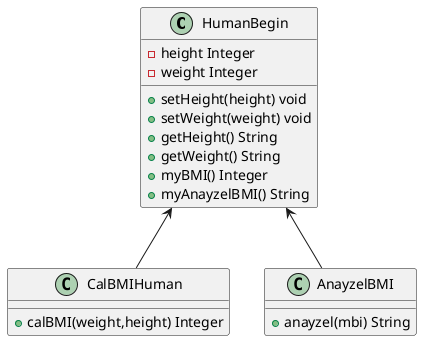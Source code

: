 @startuml
class HumanBegin{
    -height Integer
    -weight Integer
    +setHeight(height) void
    +setWeight(weight) void
    +getHeight() String
    +getWeight() String
    +myBMI() Integer
    +myAnayzelBMI() String

}
class CalBMIHuman  {
    +calBMI(weight,height) Integer
}
class AnayzelBMI  {
    +anayzel(mbi) String
}
HumanBegin <-- CalBMIHuman
HumanBegin <-- AnayzelBMI

@enduml
boole